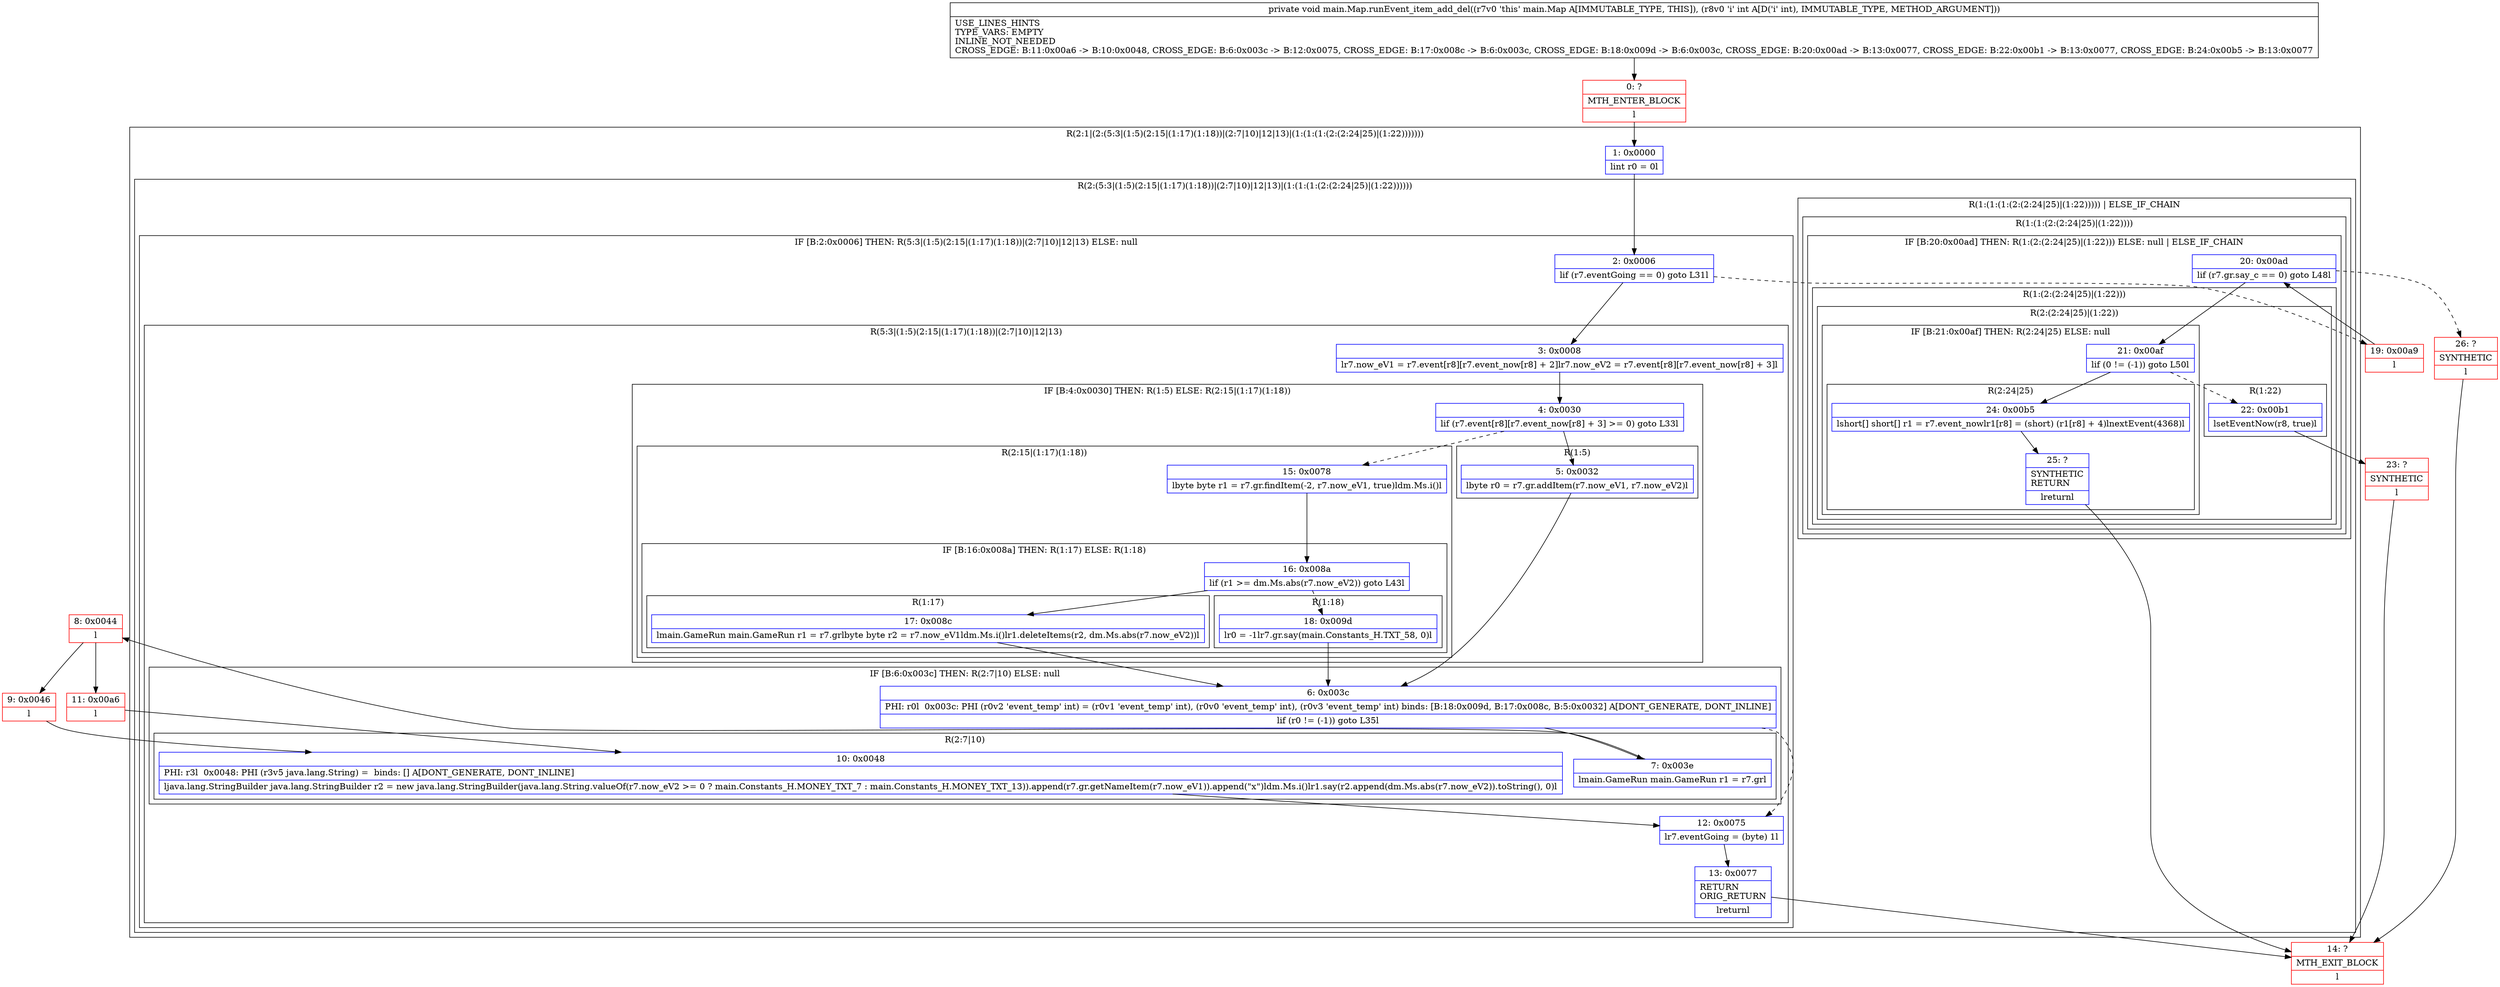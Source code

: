 digraph "CFG formain.Map.runEvent_item_add_del(I)V" {
subgraph cluster_Region_835077707 {
label = "R(2:1|(2:(5:3|(1:5)(2:15|(1:17)(1:18))|(2:7|10)|12|13)|(1:(1:(1:(2:(2:24|25)|(1:22)))))))";
node [shape=record,color=blue];
Node_1 [shape=record,label="{1\:\ 0x0000|lint r0 = 0l}"];
subgraph cluster_Region_1152313174 {
label = "R(2:(5:3|(1:5)(2:15|(1:17)(1:18))|(2:7|10)|12|13)|(1:(1:(1:(2:(2:24|25)|(1:22))))))";
node [shape=record,color=blue];
subgraph cluster_IfRegion_2095367621 {
label = "IF [B:2:0x0006] THEN: R(5:3|(1:5)(2:15|(1:17)(1:18))|(2:7|10)|12|13) ELSE: null";
node [shape=record,color=blue];
Node_2 [shape=record,label="{2\:\ 0x0006|lif (r7.eventGoing == 0) goto L31l}"];
subgraph cluster_Region_28433745 {
label = "R(5:3|(1:5)(2:15|(1:17)(1:18))|(2:7|10)|12|13)";
node [shape=record,color=blue];
Node_3 [shape=record,label="{3\:\ 0x0008|lr7.now_eV1 = r7.event[r8][r7.event_now[r8] + 2]lr7.now_eV2 = r7.event[r8][r7.event_now[r8] + 3]l}"];
subgraph cluster_IfRegion_898064133 {
label = "IF [B:4:0x0030] THEN: R(1:5) ELSE: R(2:15|(1:17)(1:18))";
node [shape=record,color=blue];
Node_4 [shape=record,label="{4\:\ 0x0030|lif (r7.event[r8][r7.event_now[r8] + 3] \>= 0) goto L33l}"];
subgraph cluster_Region_248257366 {
label = "R(1:5)";
node [shape=record,color=blue];
Node_5 [shape=record,label="{5\:\ 0x0032|lbyte r0 = r7.gr.addItem(r7.now_eV1, r7.now_eV2)l}"];
}
subgraph cluster_Region_237347221 {
label = "R(2:15|(1:17)(1:18))";
node [shape=record,color=blue];
Node_15 [shape=record,label="{15\:\ 0x0078|lbyte byte r1 = r7.gr.findItem(\-2, r7.now_eV1, true)ldm.Ms.i()l}"];
subgraph cluster_IfRegion_1616711084 {
label = "IF [B:16:0x008a] THEN: R(1:17) ELSE: R(1:18)";
node [shape=record,color=blue];
Node_16 [shape=record,label="{16\:\ 0x008a|lif (r1 \>= dm.Ms.abs(r7.now_eV2)) goto L43l}"];
subgraph cluster_Region_233605435 {
label = "R(1:17)";
node [shape=record,color=blue];
Node_17 [shape=record,label="{17\:\ 0x008c|lmain.GameRun main.GameRun r1 = r7.grlbyte byte r2 = r7.now_eV1ldm.Ms.i()lr1.deleteItems(r2, dm.Ms.abs(r7.now_eV2))l}"];
}
subgraph cluster_Region_383835029 {
label = "R(1:18)";
node [shape=record,color=blue];
Node_18 [shape=record,label="{18\:\ 0x009d|lr0 = \-1lr7.gr.say(main.Constants_H.TXT_58, 0)l}"];
}
}
}
}
subgraph cluster_IfRegion_494797912 {
label = "IF [B:6:0x003c] THEN: R(2:7|10) ELSE: null";
node [shape=record,color=blue];
Node_6 [shape=record,label="{6\:\ 0x003c|PHI: r0l  0x003c: PHI (r0v2 'event_temp' int) = (r0v1 'event_temp' int), (r0v0 'event_temp' int), (r0v3 'event_temp' int) binds: [B:18:0x009d, B:17:0x008c, B:5:0x0032] A[DONT_GENERATE, DONT_INLINE]\l|lif (r0 != (\-1)) goto L35l}"];
subgraph cluster_Region_1549373913 {
label = "R(2:7|10)";
node [shape=record,color=blue];
Node_7 [shape=record,label="{7\:\ 0x003e|lmain.GameRun main.GameRun r1 = r7.grl}"];
Node_10 [shape=record,label="{10\:\ 0x0048|PHI: r3l  0x0048: PHI (r3v5 java.lang.String) =  binds: [] A[DONT_GENERATE, DONT_INLINE]\l|ljava.lang.StringBuilder java.lang.StringBuilder r2 = new java.lang.StringBuilder(java.lang.String.valueOf(r7.now_eV2 \>= 0 ? main.Constants_H.MONEY_TXT_7 : main.Constants_H.MONEY_TXT_13)).append(r7.gr.getNameItem(r7.now_eV1)).append(\"x\")ldm.Ms.i()lr1.say(r2.append(dm.Ms.abs(r7.now_eV2)).toString(), 0)l}"];
}
}
Node_12 [shape=record,label="{12\:\ 0x0075|lr7.eventGoing = (byte) 1l}"];
Node_13 [shape=record,label="{13\:\ 0x0077|RETURN\lORIG_RETURN\l|lreturnl}"];
}
}
subgraph cluster_Region_102800052 {
label = "R(1:(1:(1:(2:(2:24|25)|(1:22))))) | ELSE_IF_CHAIN\l";
node [shape=record,color=blue];
subgraph cluster_Region_1546698072 {
label = "R(1:(1:(2:(2:24|25)|(1:22))))";
node [shape=record,color=blue];
subgraph cluster_IfRegion_1407494362 {
label = "IF [B:20:0x00ad] THEN: R(1:(2:(2:24|25)|(1:22))) ELSE: null | ELSE_IF_CHAIN\l";
node [shape=record,color=blue];
Node_20 [shape=record,label="{20\:\ 0x00ad|lif (r7.gr.say_c == 0) goto L48l}"];
subgraph cluster_Region_1553246932 {
label = "R(1:(2:(2:24|25)|(1:22)))";
node [shape=record,color=blue];
subgraph cluster_Region_1583574728 {
label = "R(2:(2:24|25)|(1:22))";
node [shape=record,color=blue];
subgraph cluster_IfRegion_132170273 {
label = "IF [B:21:0x00af] THEN: R(2:24|25) ELSE: null";
node [shape=record,color=blue];
Node_21 [shape=record,label="{21\:\ 0x00af|lif (0 != (\-1)) goto L50l}"];
subgraph cluster_Region_512355746 {
label = "R(2:24|25)";
node [shape=record,color=blue];
Node_24 [shape=record,label="{24\:\ 0x00b5|lshort[] short[] r1 = r7.event_nowlr1[r8] = (short) (r1[r8] + 4)lnextEvent(4368)l}"];
Node_25 [shape=record,label="{25\:\ ?|SYNTHETIC\lRETURN\l|lreturnl}"];
}
}
subgraph cluster_Region_1899239551 {
label = "R(1:22)";
node [shape=record,color=blue];
Node_22 [shape=record,label="{22\:\ 0x00b1|lsetEventNow(r8, true)l}"];
}
}
}
}
}
}
}
}
Node_0 [shape=record,color=red,label="{0\:\ ?|MTH_ENTER_BLOCK\l|l}"];
Node_8 [shape=record,color=red,label="{8\:\ 0x0044|l}"];
Node_9 [shape=record,color=red,label="{9\:\ 0x0046|l}"];
Node_11 [shape=record,color=red,label="{11\:\ 0x00a6|l}"];
Node_14 [shape=record,color=red,label="{14\:\ ?|MTH_EXIT_BLOCK\l|l}"];
Node_19 [shape=record,color=red,label="{19\:\ 0x00a9|l}"];
Node_23 [shape=record,color=red,label="{23\:\ ?|SYNTHETIC\l|l}"];
Node_26 [shape=record,color=red,label="{26\:\ ?|SYNTHETIC\l|l}"];
MethodNode[shape=record,label="{private void main.Map.runEvent_item_add_del((r7v0 'this' main.Map A[IMMUTABLE_TYPE, THIS]), (r8v0 'i' int A[D('i' int), IMMUTABLE_TYPE, METHOD_ARGUMENT]))  | USE_LINES_HINTS\lTYPE_VARS: EMPTY\lINLINE_NOT_NEEDED\lCROSS_EDGE: B:11:0x00a6 \-\> B:10:0x0048, CROSS_EDGE: B:6:0x003c \-\> B:12:0x0075, CROSS_EDGE: B:17:0x008c \-\> B:6:0x003c, CROSS_EDGE: B:18:0x009d \-\> B:6:0x003c, CROSS_EDGE: B:20:0x00ad \-\> B:13:0x0077, CROSS_EDGE: B:22:0x00b1 \-\> B:13:0x0077, CROSS_EDGE: B:24:0x00b5 \-\> B:13:0x0077\l}"];
MethodNode -> Node_0;
Node_1 -> Node_2;
Node_2 -> Node_3;
Node_2 -> Node_19[style=dashed];
Node_3 -> Node_4;
Node_4 -> Node_5;
Node_4 -> Node_15[style=dashed];
Node_5 -> Node_6;
Node_15 -> Node_16;
Node_16 -> Node_17;
Node_16 -> Node_18[style=dashed];
Node_17 -> Node_6;
Node_18 -> Node_6;
Node_6 -> Node_7;
Node_6 -> Node_12[style=dashed];
Node_7 -> Node_8;
Node_10 -> Node_12;
Node_12 -> Node_13;
Node_13 -> Node_14;
Node_20 -> Node_21;
Node_20 -> Node_26[style=dashed];
Node_21 -> Node_22[style=dashed];
Node_21 -> Node_24;
Node_24 -> Node_25;
Node_25 -> Node_14;
Node_22 -> Node_23;
Node_0 -> Node_1;
Node_8 -> Node_9;
Node_8 -> Node_11;
Node_9 -> Node_10;
Node_11 -> Node_10;
Node_19 -> Node_20;
Node_23 -> Node_14;
Node_26 -> Node_14;
}

